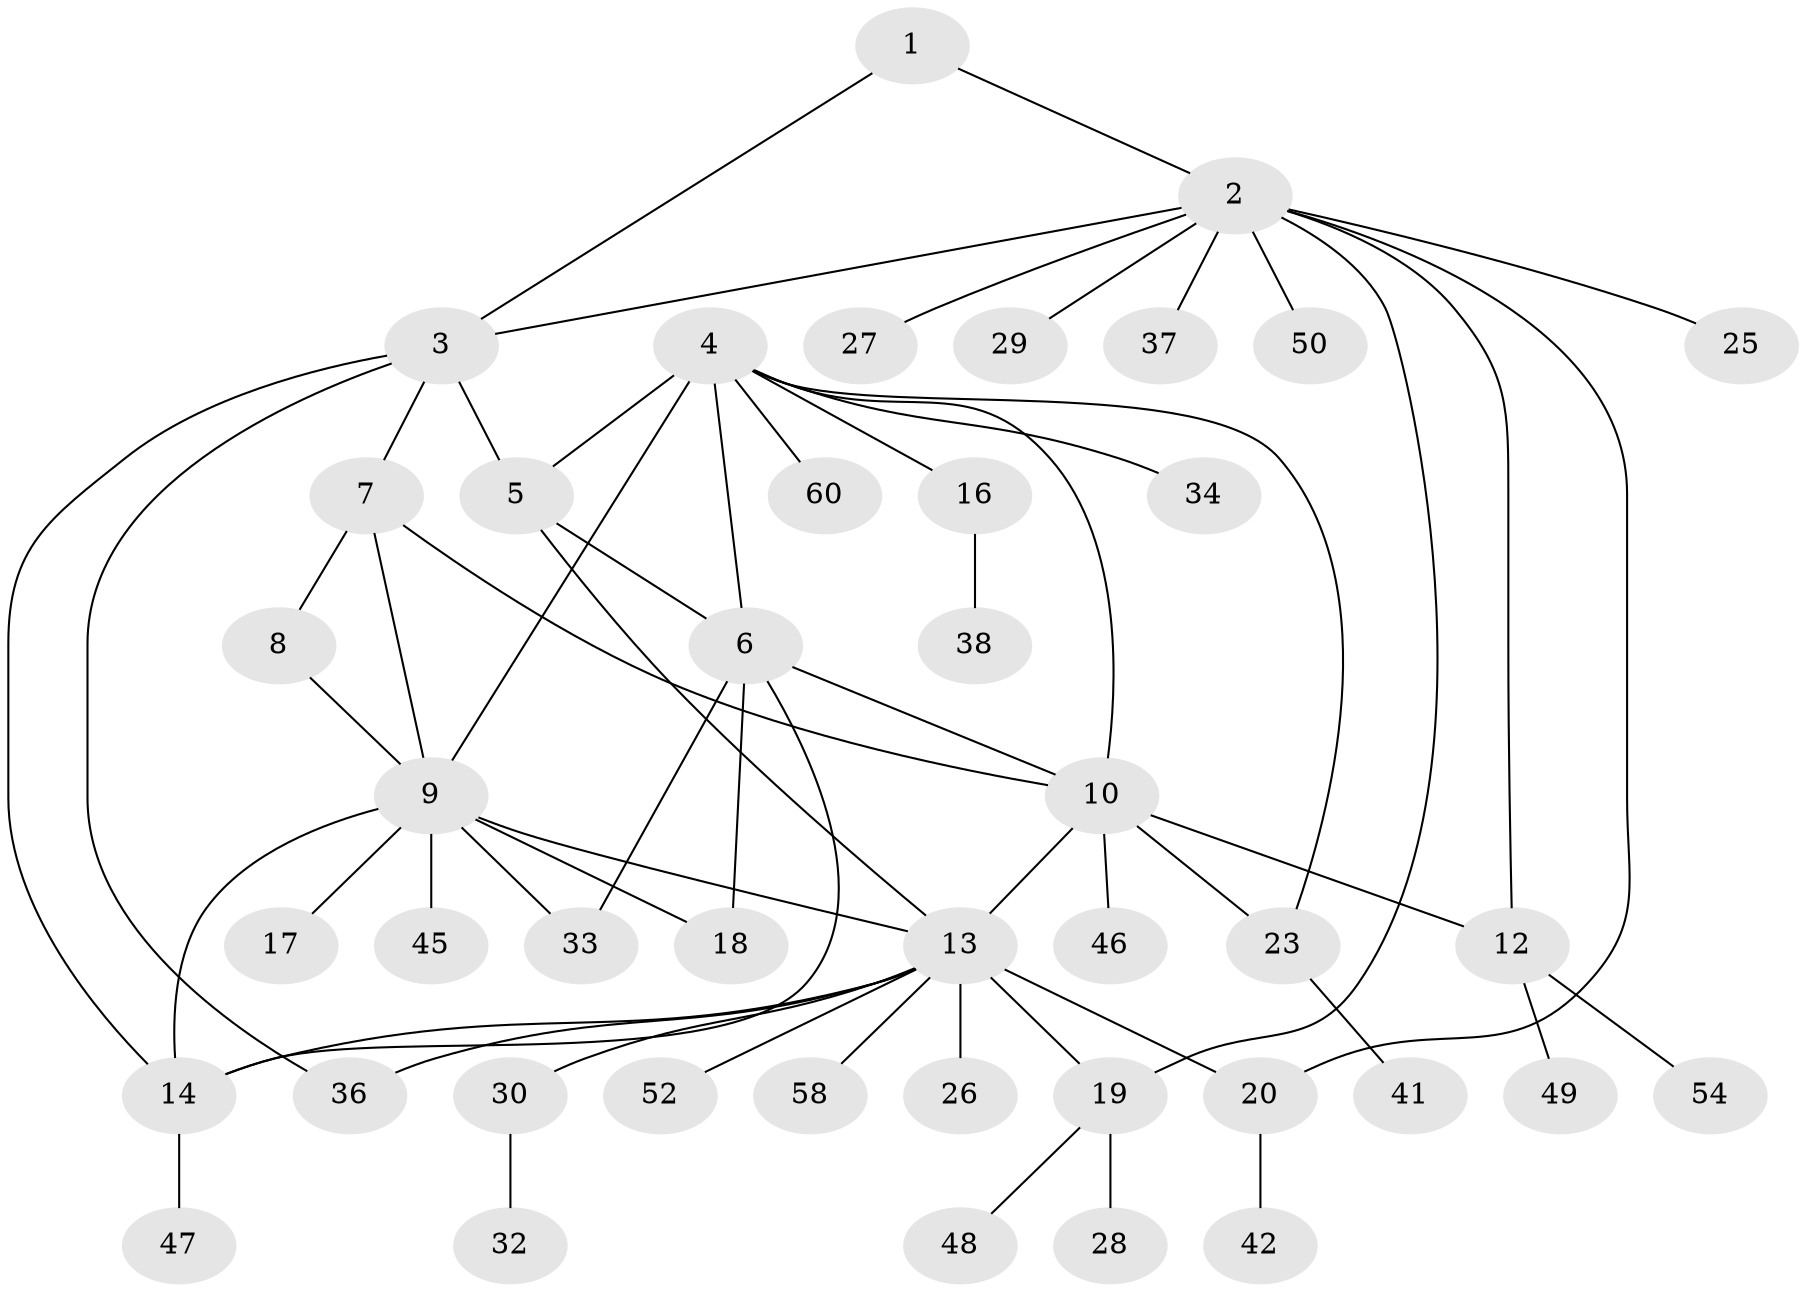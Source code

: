 // Generated by graph-tools (version 1.1) at 2025/52/02/27/25 19:52:20]
// undirected, 43 vertices, 60 edges
graph export_dot {
graph [start="1"]
  node [color=gray90,style=filled];
  1;
  2 [super="+53"];
  3 [super="+56"];
  4 [super="+59"];
  5 [super="+57"];
  6 [super="+43"];
  7 [super="+39"];
  8;
  9 [super="+15"];
  10 [super="+11"];
  12 [super="+44"];
  13 [super="+22"];
  14 [super="+24"];
  16 [super="+31"];
  17;
  18;
  19 [super="+21"];
  20;
  23 [super="+40"];
  25;
  26;
  27;
  28;
  29;
  30;
  32 [super="+35"];
  33;
  34 [super="+51"];
  36;
  37;
  38;
  41;
  42;
  45;
  46;
  47 [super="+55"];
  48;
  49;
  50;
  52;
  54;
  58;
  60;
  1 -- 2;
  1 -- 3;
  2 -- 3;
  2 -- 12;
  2 -- 19;
  2 -- 20;
  2 -- 25;
  2 -- 27;
  2 -- 29;
  2 -- 37;
  2 -- 50;
  3 -- 5;
  3 -- 7;
  3 -- 14;
  3 -- 36;
  4 -- 5;
  4 -- 6;
  4 -- 9;
  4 -- 16;
  4 -- 34;
  4 -- 10;
  4 -- 60;
  4 -- 23;
  5 -- 6;
  5 -- 13;
  6 -- 14;
  6 -- 18;
  6 -- 33;
  6 -- 10;
  7 -- 8;
  7 -- 9;
  7 -- 10;
  8 -- 9;
  9 -- 17;
  9 -- 18;
  9 -- 33;
  9 -- 45;
  9 -- 13;
  9 -- 14;
  10 -- 12 [weight=2];
  10 -- 13;
  10 -- 23;
  10 -- 46;
  12 -- 49;
  12 -- 54;
  13 -- 14;
  13 -- 20;
  13 -- 26;
  13 -- 30;
  13 -- 36;
  13 -- 58;
  13 -- 52;
  13 -- 19;
  14 -- 47;
  16 -- 38;
  19 -- 48;
  19 -- 28;
  20 -- 42;
  23 -- 41;
  30 -- 32;
}
